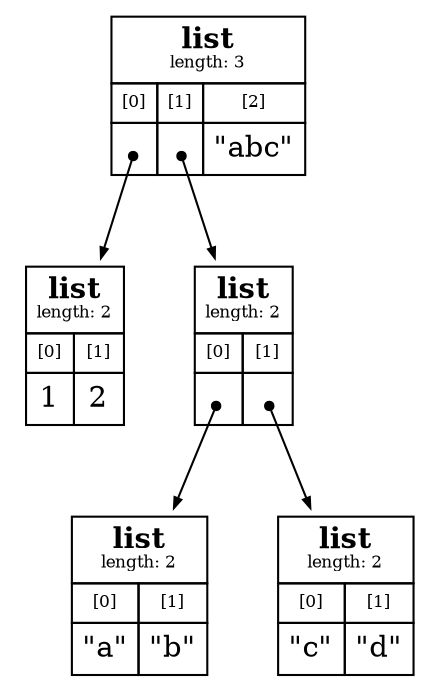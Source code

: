 digraph list_graph {
	graph [dpi=300]
	node [shape=none]
	edge [arrowsize=0.5 arrowtail=dot dir=both tailclip=false]
	node0 [label=<
<TABLE ALIGN="CENTER"
       BORDER="0"
       CELLBORDER="1"
       CELLSPACING="0"
       CELLPADDING="4">
<TR>
<TD COLSPAN="3">
<B>list</B><BR/>
<FONT POINT-SIZE="8">length: 3</FONT>
</TD>
    </TR>
    <TR>
<TD><FONT POINT-SIZE="8">[0]</FONT></TD>
<TD><FONT POINT-SIZE="8">[1]</FONT></TD>
<TD><FONT POINT-SIZE="8">[2]</FONT></TD>
    </TR>
    <TR>
<TD PORT="0"> </TD>
<TD PORT="1"> </TD>
<TD PORT="2">"abc"</TD>
    </TR>
</TABLE>
>]
	node0:0:c -> node1
	node0:1:c -> node2
	node1 [label=<
<TABLE ALIGN="CENTER"
       BORDER="0"
       CELLBORDER="1"
       CELLSPACING="0"
       CELLPADDING="4">
<TR>
<TD COLSPAN="2">
<B>list</B><BR/>
<FONT POINT-SIZE="8">length: 2</FONT>
</TD>
    </TR>
    <TR>
<TD><FONT POINT-SIZE="8">[0]</FONT></TD>
<TD><FONT POINT-SIZE="8">[1]</FONT></TD>
    </TR>
    <TR>
<TD PORT="0">1</TD>
<TD PORT="1">2</TD>
    </TR>
</TABLE>
>]
	node2 [label=<
<TABLE ALIGN="CENTER"
       BORDER="0"
       CELLBORDER="1"
       CELLSPACING="0"
       CELLPADDING="4">
<TR>
<TD COLSPAN="2">
<B>list</B><BR/>
<FONT POINT-SIZE="8">length: 2</FONT>
</TD>
    </TR>
    <TR>
<TD><FONT POINT-SIZE="8">[0]</FONT></TD>
<TD><FONT POINT-SIZE="8">[1]</FONT></TD>
    </TR>
    <TR>
<TD PORT="0"> </TD>
<TD PORT="1"> </TD>
    </TR>
</TABLE>
>]
	node2:0:c -> node3
	node2:1:c -> node4
	node3 [label=<
<TABLE ALIGN="CENTER"
       BORDER="0"
       CELLBORDER="1"
       CELLSPACING="0"
       CELLPADDING="4">
<TR>
<TD COLSPAN="2">
<B>list</B><BR/>
<FONT POINT-SIZE="8">length: 2</FONT>
</TD>
    </TR>
    <TR>
<TD><FONT POINT-SIZE="8">[0]</FONT></TD>
<TD><FONT POINT-SIZE="8">[1]</FONT></TD>
    </TR>
    <TR>
<TD PORT="0">"a"</TD>
<TD PORT="1">"b"</TD>
    </TR>
</TABLE>
>]
	node4 [label=<
<TABLE ALIGN="CENTER"
       BORDER="0"
       CELLBORDER="1"
       CELLSPACING="0"
       CELLPADDING="4">
<TR>
<TD COLSPAN="2">
<B>list</B><BR/>
<FONT POINT-SIZE="8">length: 2</FONT>
</TD>
    </TR>
    <TR>
<TD><FONT POINT-SIZE="8">[0]</FONT></TD>
<TD><FONT POINT-SIZE="8">[1]</FONT></TD>
    </TR>
    <TR>
<TD PORT="0">"c"</TD>
<TD PORT="1">"d"</TD>
    </TR>
</TABLE>
>]
}